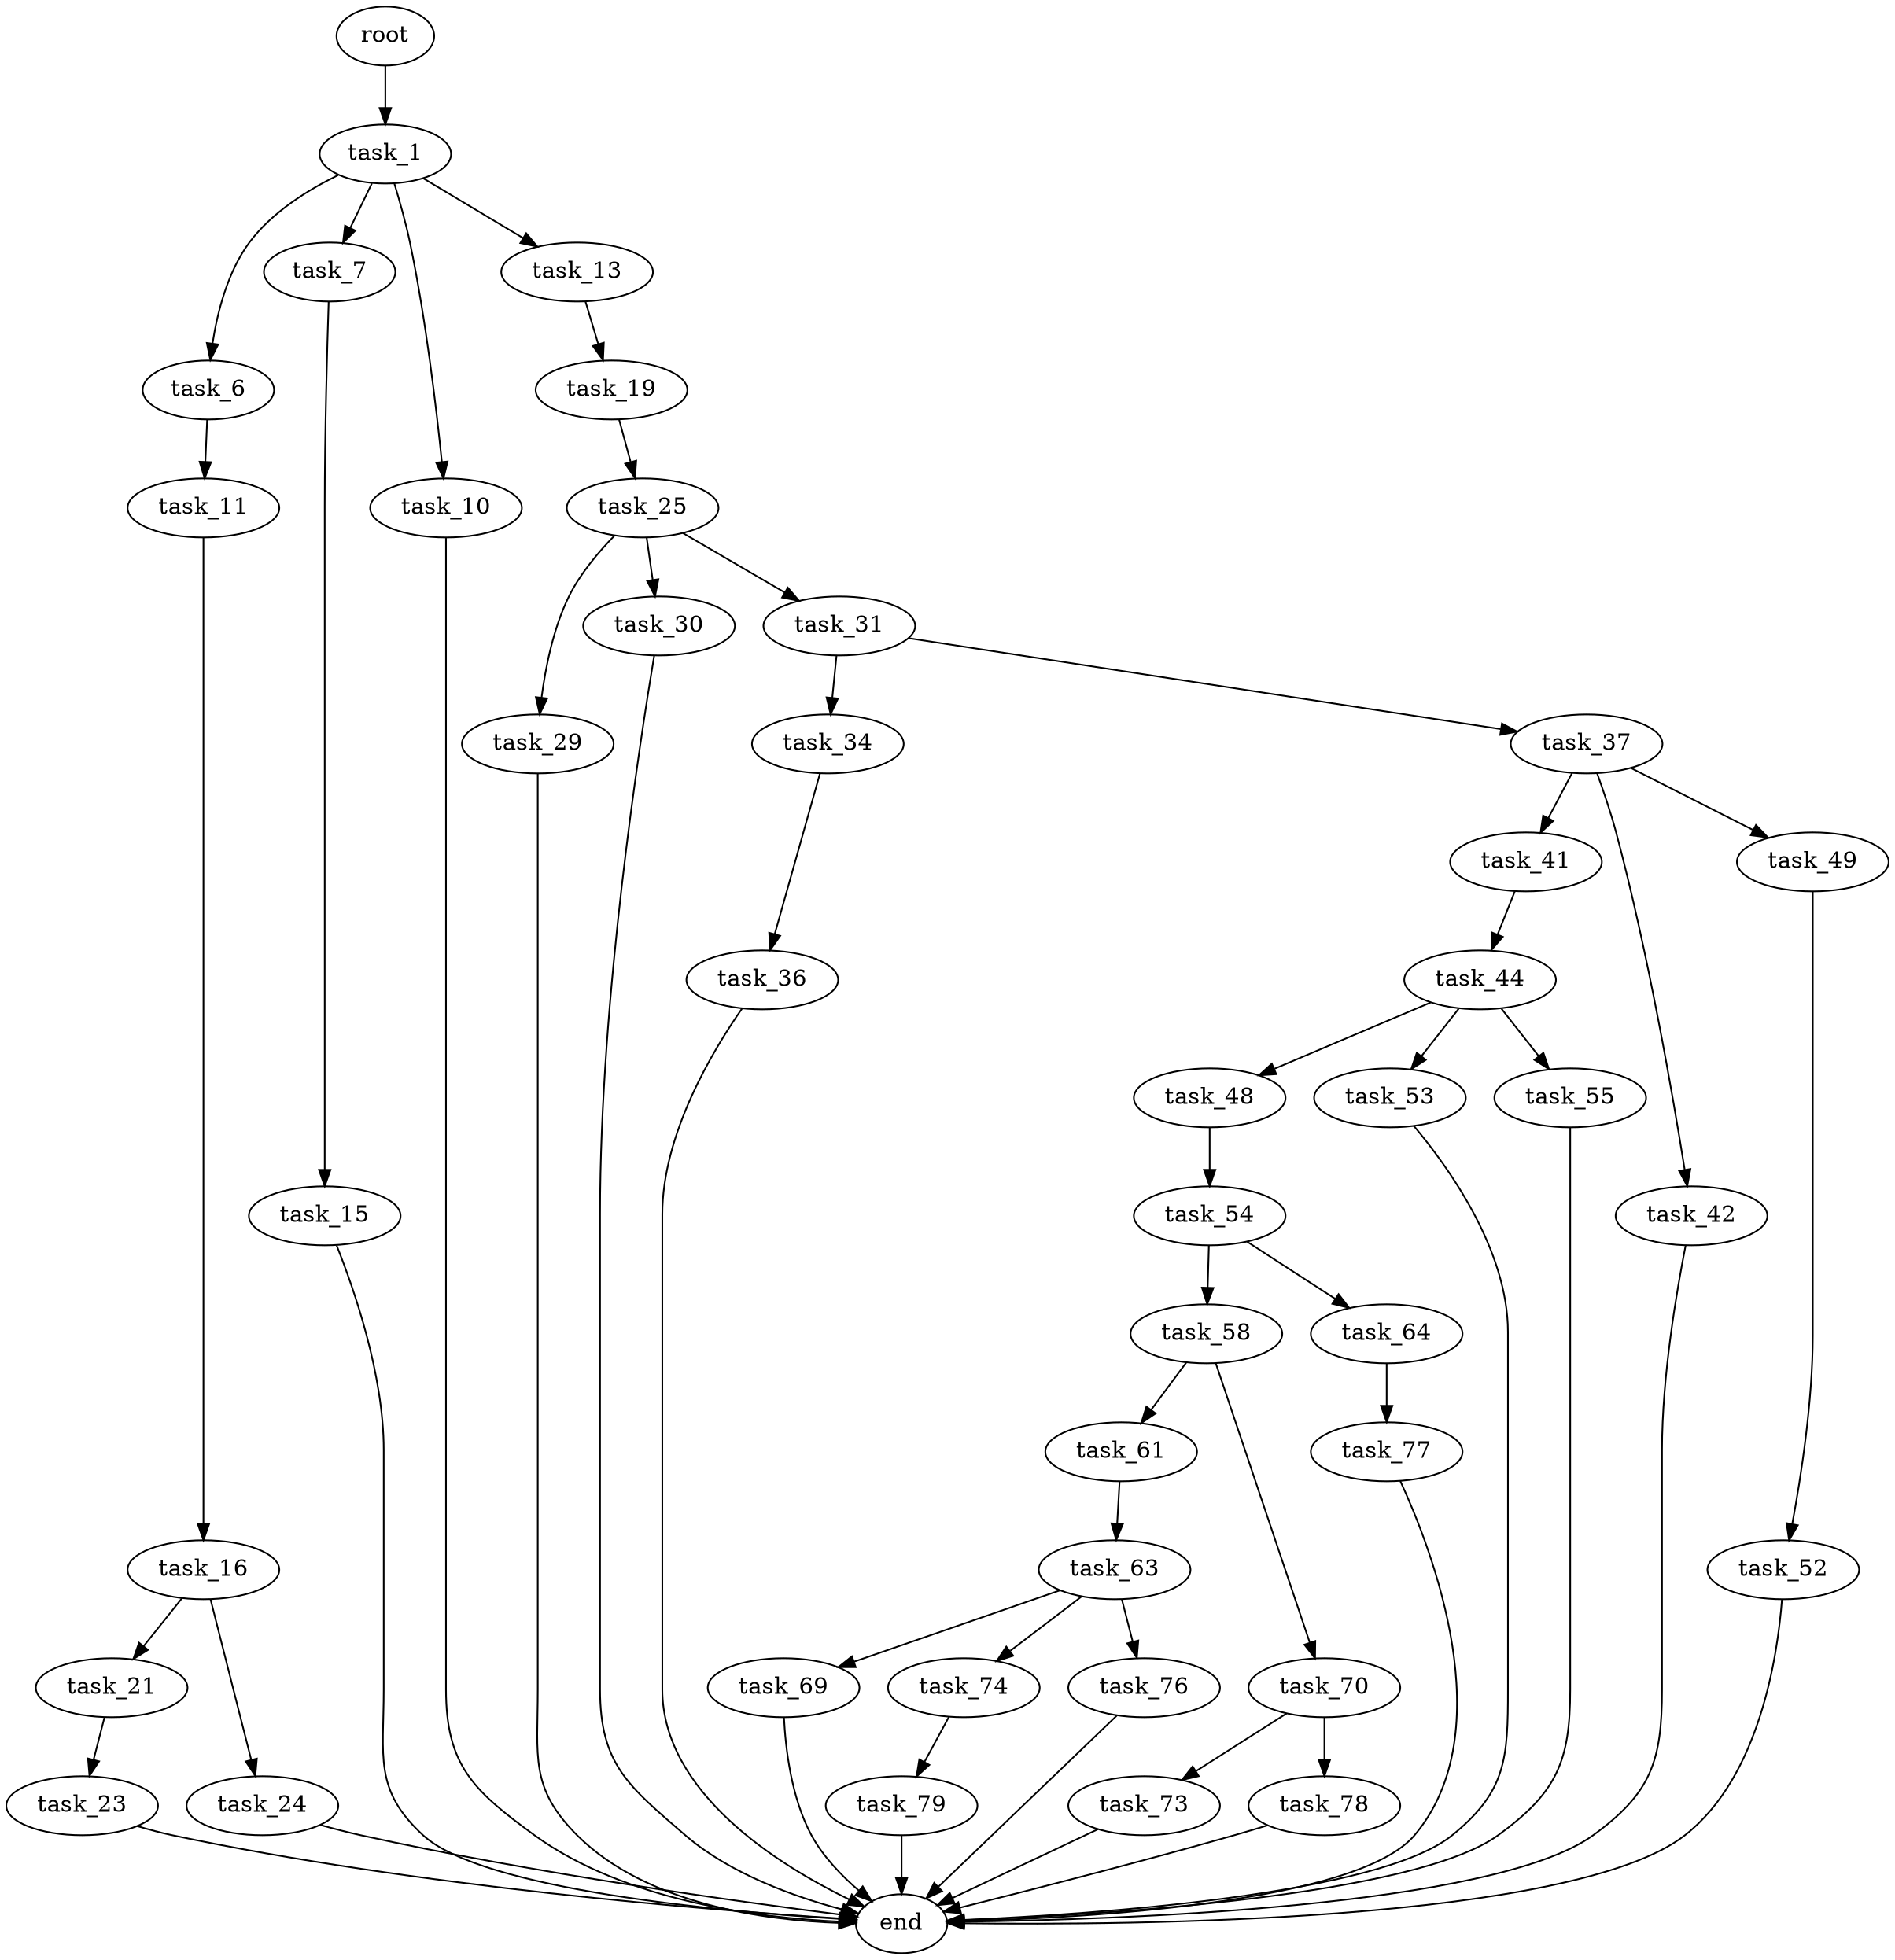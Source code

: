 digraph G {
  root [size="0.000000"];
  task_1 [size="5961563082.000000"];
  task_6 [size="2508420193.000000"];
  task_7 [size="368293445632.000000"];
  task_10 [size="966195841.000000"];
  task_13 [size="231928233984.000000"];
  task_11 [size="3451613687.000000"];
  task_15 [size="134217728000.000000"];
  end [size="0.000000"];
  task_16 [size="549755813888.000000"];
  task_19 [size="68719476736.000000"];
  task_21 [size="6694442892.000000"];
  task_24 [size="6370886698.000000"];
  task_25 [size="1073741824000.000000"];
  task_23 [size="203763974442.000000"];
  task_29 [size="549755813888.000000"];
  task_30 [size="1073741824000.000000"];
  task_31 [size="17336950244.000000"];
  task_34 [size="1289384848130.000000"];
  task_37 [size="88860433846.000000"];
  task_36 [size="28991029248.000000"];
  task_41 [size="368293445632.000000"];
  task_42 [size="1073741824000.000000"];
  task_49 [size="5987711430.000000"];
  task_44 [size="1073741824000.000000"];
  task_48 [size="4451331322.000000"];
  task_53 [size="8396530425.000000"];
  task_55 [size="7856141504.000000"];
  task_54 [size="15465342322.000000"];
  task_52 [size="348345238072.000000"];
  task_58 [size="302388523.000000"];
  task_64 [size="35519510850.000000"];
  task_61 [size="1039100146006.000000"];
  task_70 [size="23570916046.000000"];
  task_63 [size="23901440222.000000"];
  task_69 [size="243986928450.000000"];
  task_74 [size="1627284977.000000"];
  task_76 [size="27564810509.000000"];
  task_77 [size="1085462225.000000"];
  task_73 [size="8589934592.000000"];
  task_78 [size="28991029248.000000"];
  task_79 [size="447978924558.000000"];

  root -> task_1 [size="1.000000"];
  task_1 -> task_6 [size="411041792.000000"];
  task_1 -> task_7 [size="411041792.000000"];
  task_1 -> task_10 [size="411041792.000000"];
  task_1 -> task_13 [size="411041792.000000"];
  task_6 -> task_11 [size="301989888.000000"];
  task_7 -> task_15 [size="411041792.000000"];
  task_10 -> end [size="1.000000"];
  task_13 -> task_19 [size="301989888.000000"];
  task_11 -> task_16 [size="411041792.000000"];
  task_15 -> end [size="1.000000"];
  task_16 -> task_21 [size="536870912.000000"];
  task_16 -> task_24 [size="536870912.000000"];
  task_19 -> task_25 [size="134217728.000000"];
  task_21 -> task_23 [size="134217728.000000"];
  task_24 -> end [size="1.000000"];
  task_25 -> task_29 [size="838860800.000000"];
  task_25 -> task_30 [size="838860800.000000"];
  task_25 -> task_31 [size="838860800.000000"];
  task_23 -> end [size="1.000000"];
  task_29 -> end [size="1.000000"];
  task_30 -> end [size="1.000000"];
  task_31 -> task_34 [size="301989888.000000"];
  task_31 -> task_37 [size="301989888.000000"];
  task_34 -> task_36 [size="838860800.000000"];
  task_37 -> task_41 [size="411041792.000000"];
  task_37 -> task_42 [size="411041792.000000"];
  task_37 -> task_49 [size="411041792.000000"];
  task_36 -> end [size="1.000000"];
  task_41 -> task_44 [size="411041792.000000"];
  task_42 -> end [size="1.000000"];
  task_49 -> task_52 [size="134217728.000000"];
  task_44 -> task_48 [size="838860800.000000"];
  task_44 -> task_53 [size="838860800.000000"];
  task_44 -> task_55 [size="838860800.000000"];
  task_48 -> task_54 [size="536870912.000000"];
  task_53 -> end [size="1.000000"];
  task_55 -> end [size="1.000000"];
  task_54 -> task_58 [size="301989888.000000"];
  task_54 -> task_64 [size="301989888.000000"];
  task_52 -> end [size="1.000000"];
  task_58 -> task_61 [size="33554432.000000"];
  task_58 -> task_70 [size="33554432.000000"];
  task_64 -> task_77 [size="679477248.000000"];
  task_61 -> task_63 [size="838860800.000000"];
  task_70 -> task_73 [size="75497472.000000"];
  task_70 -> task_78 [size="75497472.000000"];
  task_63 -> task_69 [size="33554432.000000"];
  task_63 -> task_74 [size="33554432.000000"];
  task_63 -> task_76 [size="33554432.000000"];
  task_69 -> end [size="1.000000"];
  task_74 -> task_79 [size="33554432.000000"];
  task_76 -> end [size="1.000000"];
  task_77 -> end [size="1.000000"];
  task_73 -> end [size="1.000000"];
  task_78 -> end [size="1.000000"];
  task_79 -> end [size="1.000000"];
}
